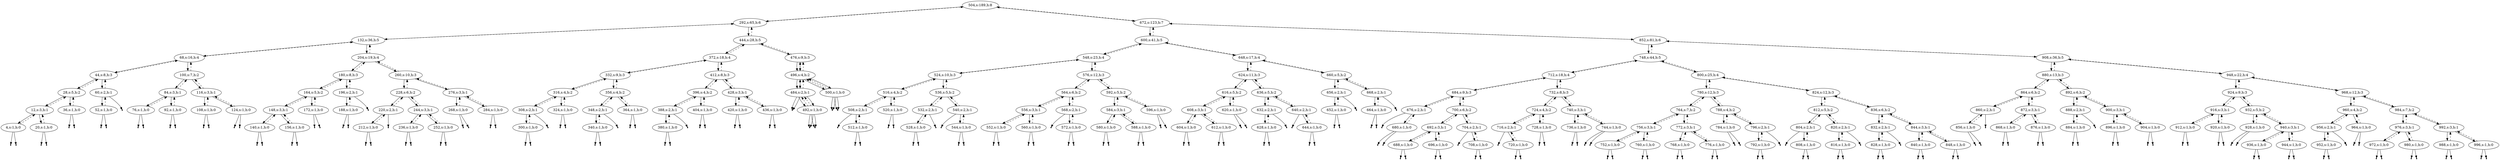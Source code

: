 digraph Blahblah{
{rank = same ; "504"};
nulll4 [shape=point];
4 -> nulll4;
4[label="4,s:1,h:0"];
4 -> 12[style=dashed];
nullr4 [shape=point];
4 -> nullr4;
12 -> 4;
12[label="12,s:3,h:1"];
12 -> 28[style=dashed];
nulll20 [shape=point];
20 -> nulll20;
20[label="20,s:1,h:0"];
20 -> 12[style=dashed];
nullr20 [shape=point];
20 -> nullr20;
12 -> 20;
28 -> 12;
28[label="28,s:5,h:2"];
28 -> 44[style=dashed];
nulll36 [shape=point];
36 -> nulll36;
36[label="36,s:1,h:0"];
36 -> 28[style=dashed];
nullr36 [shape=point];
36 -> nullr36;
28 -> 36;
44 -> 28;
44[label="44,s:8,h:3"];
44 -> 68[style=dashed];
nulll52 [shape=point];
52 -> nulll52;
52[label="52,s:1,h:0"];
52 -> 60[style=dashed];
nullr52 [shape=point];
52 -> nullr52;
60 -> 52;
60[label="60,s:2,h:1"];
60 -> 44[style=dashed];
nullr60 [shape=point];
60 -> nullr60;
44 -> 60;
68 -> 44;
68[label="68,s:16,h:4"];
68 -> 132[style=dashed];
nulll76 [shape=point];
76 -> nulll76;
76[label="76,s:1,h:0"];
76 -> 84[style=dashed];
nullr76 [shape=point];
76 -> nullr76;
84 -> 76;
84[label="84,s:3,h:1"];
84 -> 100[style=dashed];
nulll92 [shape=point];
92 -> nulll92;
92[label="92,s:1,h:0"];
92 -> 84[style=dashed];
nullr92 [shape=point];
92 -> nullr92;
84 -> 92;
100 -> 84;
100[label="100,s:7,h:2"];
100 -> 68[style=dashed];
nulll108 [shape=point];
108 -> nulll108;
108[label="108,s:1,h:0"];
108 -> 116[style=dashed];
nullr108 [shape=point];
108 -> nullr108;
116 -> 108;
116[label="116,s:3,h:1"];
116 -> 100[style=dashed];
nulll124 [shape=point];
124 -> nulll124;
124[label="124,s:1,h:0"];
124 -> 116[style=dashed];
nullr124 [shape=point];
124 -> nullr124;
116 -> 124;
100 -> 116;
68 -> 100;
132 -> 68;
132[label="132,s:36,h:5"];
132 -> 292[style=dashed];
nulll140 [shape=point];
140 -> nulll140;
140[label="140,s:1,h:0"];
140 -> 148[style=dashed];
nullr140 [shape=point];
140 -> nullr140;
148 -> 140;
148[label="148,s:3,h:1"];
148 -> 164[style=dashed];
nulll156 [shape=point];
156 -> nulll156;
156[label="156,s:1,h:0"];
156 -> 148[style=dashed];
nullr156 [shape=point];
156 -> nullr156;
148 -> 156;
164 -> 148;
164[label="164,s:5,h:2"];
164 -> 180[style=dashed];
nulll172 [shape=point];
172 -> nulll172;
172[label="172,s:1,h:0"];
172 -> 164[style=dashed];
nullr172 [shape=point];
172 -> nullr172;
164 -> 172;
180 -> 164;
180[label="180,s:8,h:3"];
180 -> 204[style=dashed];
nulll188 [shape=point];
188 -> nulll188;
188[label="188,s:1,h:0"];
188 -> 196[style=dashed];
nullr188 [shape=point];
188 -> nullr188;
196 -> 188;
196[label="196,s:2,h:1"];
196 -> 180[style=dashed];
nullr196 [shape=point];
196 -> nullr196;
180 -> 196;
204 -> 180;
204[label="204,s:19,h:4"];
204 -> 132[style=dashed];
nulll212 [shape=point];
212 -> nulll212;
212[label="212,s:1,h:0"];
212 -> 220[style=dashed];
nullr212 [shape=point];
212 -> nullr212;
220 -> 212;
220[label="220,s:2,h:1"];
220 -> 228[style=dashed];
nullr220 [shape=point];
220 -> nullr220;
228 -> 220;
228[label="228,s:6,h:2"];
228 -> 260[style=dashed];
nulll236 [shape=point];
236 -> nulll236;
236[label="236,s:1,h:0"];
236 -> 244[style=dashed];
nullr236 [shape=point];
236 -> nullr236;
244 -> 236;
244[label="244,s:3,h:1"];
244 -> 228[style=dashed];
nulll252 [shape=point];
252 -> nulll252;
252[label="252,s:1,h:0"];
252 -> 244[style=dashed];
nullr252 [shape=point];
252 -> nullr252;
244 -> 252;
228 -> 244;
260 -> 228;
260[label="260,s:10,h:3"];
260 -> 204[style=dashed];
nulll268 [shape=point];
268 -> nulll268;
268[label="268,s:1,h:0"];
268 -> 276[style=dashed];
nullr268 [shape=point];
268 -> nullr268;
276 -> 268;
276[label="276,s:3,h:1"];
276 -> 260[style=dashed];
nulll284 [shape=point];
284 -> nulll284;
284[label="284,s:1,h:0"];
284 -> 276[style=dashed];
nullr284 [shape=point];
284 -> nullr284;
276 -> 284;
260 -> 276;
204 -> 260;
132 -> 204;
292 -> 132;
292[label="292,s:65,h:6"];
292 -> 504[style=dashed];
nulll300 [shape=point];
300 -> nulll300;
300[label="300,s:1,h:0"];
300 -> 308[style=dashed];
nullr300 [shape=point];
300 -> nullr300;
308 -> 300;
308[label="308,s:2,h:1"];
308 -> 316[style=dashed];
nullr308 [shape=point];
308 -> nullr308;
316 -> 308;
316[label="316,s:4,h:2"];
316 -> 332[style=dashed];
nulll324 [shape=point];
324 -> nulll324;
324[label="324,s:1,h:0"];
324 -> 316[style=dashed];
nullr324 [shape=point];
324 -> nullr324;
316 -> 324;
332 -> 316;
332[label="332,s:9,h:3"];
332 -> 372[style=dashed];
nulll340 [shape=point];
340 -> nulll340;
340[label="340,s:1,h:0"];
340 -> 348[style=dashed];
nullr340 [shape=point];
340 -> nullr340;
348 -> 340;
348[label="348,s:2,h:1"];
348 -> 356[style=dashed];
nullr348 [shape=point];
348 -> nullr348;
356 -> 348;
356[label="356,s:4,h:2"];
356 -> 332[style=dashed];
nulll364 [shape=point];
364 -> nulll364;
364[label="364,s:1,h:0"];
364 -> 356[style=dashed];
nullr364 [shape=point];
364 -> nullr364;
356 -> 364;
332 -> 356;
372 -> 332;
372[label="372,s:18,h:4"];
372 -> 444[style=dashed];
nulll380 [shape=point];
380 -> nulll380;
380[label="380,s:1,h:0"];
380 -> 388[style=dashed];
nullr380 [shape=point];
380 -> nullr380;
388 -> 380;
388[label="388,s:2,h:1"];
388 -> 396[style=dashed];
nullr388 [shape=point];
388 -> nullr388;
396 -> 388;
396[label="396,s:4,h:2"];
396 -> 412[style=dashed];
nulll404 [shape=point];
404 -> nulll404;
404[label="404,s:1,h:0"];
404 -> 396[style=dashed];
nullr404 [shape=point];
404 -> nullr404;
396 -> 404;
412 -> 396;
412[label="412,s:8,h:3"];
412 -> 372[style=dashed];
nulll420 [shape=point];
420 -> nulll420;
420[label="420,s:1,h:0"];
420 -> 428[style=dashed];
nullr420 [shape=point];
420 -> nullr420;
428 -> 420;
428[label="428,s:3,h:1"];
428 -> 412[style=dashed];
nulll436 [shape=point];
436 -> nulll436;
436[label="436,s:1,h:0"];
436 -> 428[style=dashed];
nullr436 [shape=point];
436 -> nullr436;
428 -> 436;
412 -> 428;
372 -> 412;
444 -> 372;
444[label="444,s:28,h:5"];
444 -> 292[style=dashed];
nulll484 [shape=point];
484 -> nulll484;
484[label="484,s:2,h:1"];
484 -> 496[style=dashed];
nulll492 [shape=point];
492 -> nulll492;
492[label="492,s:1,h:0"];
492 -> 484[style=dashed];
nullr492 [shape=point];
492 -> nullr492;
484 -> 492;
496 -> 484;
496[label="496,s:4,h:2"];
496 -> 476[style=dashed];
nulll500 [shape=point];
500 -> nulll500;
500[label="500,s:1,h:0"];
500 -> 496[style=dashed];
nullr500 [shape=point];
500 -> nullr500;
496 -> 500;
476 -> 496;
476[label="476,s:9,h:3"];
476 -> 444[style=dashed];
nulll484 [shape=point];
484 -> nulll484;
484[label="484,s:2,h:1"];
484 -> 496[style=dashed];
nulll492 [shape=point];
492 -> nulll492;
492[label="492,s:1,h:0"];
492 -> 484[style=dashed];
nullr492 [shape=point];
492 -> nullr492;
484 -> 492;
496 -> 484;
496[label="496,s:4,h:2"];
496 -> 476[style=dashed];
nulll500 [shape=point];
500 -> nulll500;
500[label="500,s:1,h:0"];
500 -> 496[style=dashed];
nullr500 [shape=point];
500 -> nullr500;
496 -> 500;
476 -> 496;
444 -> 476;
292 -> 444;
504 -> 292;
504[label="504,s:189,h:8"];
nulll508 [shape=point];
508 -> nulll508;
508[label="508,s:2,h:1"];
508 -> 516[style=dashed];
nulll512 [shape=point];
512 -> nulll512;
512[label="512,s:1,h:0"];
512 -> 508[style=dashed];
nullr512 [shape=point];
512 -> nullr512;
508 -> 512;
516 -> 508;
516[label="516,s:4,h:2"];
516 -> 524[style=dashed];
nulll520 [shape=point];
520 -> nulll520;
520[label="520,s:1,h:0"];
520 -> 516[style=dashed];
nullr520 [shape=point];
520 -> nullr520;
516 -> 520;
524 -> 516;
524[label="524,s:10,h:3"];
524 -> 548[style=dashed];
nulll528 [shape=point];
528 -> nulll528;
528[label="528,s:1,h:0"];
528 -> 532[style=dashed];
nullr528 [shape=point];
528 -> nullr528;
532 -> 528;
532[label="532,s:2,h:1"];
532 -> 536[style=dashed];
nullr532 [shape=point];
532 -> nullr532;
536 -> 532;
536[label="536,s:5,h:2"];
536 -> 524[style=dashed];
nulll540 [shape=point];
540 -> nulll540;
540[label="540,s:2,h:1"];
540 -> 536[style=dashed];
nulll544 [shape=point];
544 -> nulll544;
544[label="544,s:1,h:0"];
544 -> 540[style=dashed];
nullr544 [shape=point];
544 -> nullr544;
540 -> 544;
536 -> 540;
524 -> 536;
548 -> 524;
548[label="548,s:23,h:4"];
548 -> 600[style=dashed];
nulll552 [shape=point];
552 -> nulll552;
552[label="552,s:1,h:0"];
552 -> 556[style=dashed];
nullr552 [shape=point];
552 -> nullr552;
556 -> 552;
556[label="556,s:3,h:1"];
556 -> 564[style=dashed];
nulll560 [shape=point];
560 -> nulll560;
560[label="560,s:1,h:0"];
560 -> 556[style=dashed];
nullr560 [shape=point];
560 -> nullr560;
556 -> 560;
564 -> 556;
564[label="564,s:6,h:2"];
564 -> 576[style=dashed];
nulll568 [shape=point];
568 -> nulll568;
568[label="568,s:2,h:1"];
568 -> 564[style=dashed];
nulll572 [shape=point];
572 -> nulll572;
572[label="572,s:1,h:0"];
572 -> 568[style=dashed];
nullr572 [shape=point];
572 -> nullr572;
568 -> 572;
564 -> 568;
576 -> 564;
576[label="576,s:12,h:3"];
576 -> 548[style=dashed];
nulll580 [shape=point];
580 -> nulll580;
580[label="580,s:1,h:0"];
580 -> 584[style=dashed];
nullr580 [shape=point];
580 -> nullr580;
584 -> 580;
584[label="584,s:3,h:1"];
584 -> 592[style=dashed];
nulll588 [shape=point];
588 -> nulll588;
588[label="588,s:1,h:0"];
588 -> 584[style=dashed];
nullr588 [shape=point];
588 -> nullr588;
584 -> 588;
592 -> 584;
592[label="592,s:5,h:2"];
592 -> 576[style=dashed];
nulll596 [shape=point];
596 -> nulll596;
596[label="596,s:1,h:0"];
596 -> 592[style=dashed];
nullr596 [shape=point];
596 -> nullr596;
592 -> 596;
576 -> 592;
548 -> 576;
600 -> 548;
600[label="600,s:41,h:5"];
600 -> 672[style=dashed];
nulll604 [shape=point];
604 -> nulll604;
604[label="604,s:1,h:0"];
604 -> 608[style=dashed];
nullr604 [shape=point];
604 -> nullr604;
608 -> 604;
608[label="608,s:3,h:1"];
608 -> 616[style=dashed];
nulll612 [shape=point];
612 -> nulll612;
612[label="612,s:1,h:0"];
612 -> 608[style=dashed];
nullr612 [shape=point];
612 -> nullr612;
608 -> 612;
616 -> 608;
616[label="616,s:5,h:2"];
616 -> 624[style=dashed];
nulll620 [shape=point];
620 -> nulll620;
620[label="620,s:1,h:0"];
620 -> 616[style=dashed];
nullr620 [shape=point];
620 -> nullr620;
616 -> 620;
624 -> 616;
624[label="624,s:11,h:3"];
624 -> 648[style=dashed];
nulll628 [shape=point];
628 -> nulll628;
628[label="628,s:1,h:0"];
628 -> 632[style=dashed];
nullr628 [shape=point];
628 -> nullr628;
632 -> 628;
632[label="632,s:2,h:1"];
632 -> 636[style=dashed];
nullr632 [shape=point];
632 -> nullr632;
636 -> 632;
636[label="636,s:5,h:2"];
636 -> 624[style=dashed];
nulll640 [shape=point];
640 -> nulll640;
640[label="640,s:2,h:1"];
640 -> 636[style=dashed];
nulll644 [shape=point];
644 -> nulll644;
644[label="644,s:1,h:0"];
644 -> 640[style=dashed];
nullr644 [shape=point];
644 -> nullr644;
640 -> 644;
636 -> 640;
624 -> 636;
648 -> 624;
648[label="648,s:17,h:4"];
648 -> 600[style=dashed];
nulll652 [shape=point];
652 -> nulll652;
652[label="652,s:1,h:0"];
652 -> 656[style=dashed];
nullr652 [shape=point];
652 -> nullr652;
656 -> 652;
656[label="656,s:2,h:1"];
656 -> 660[style=dashed];
nullr656 [shape=point];
656 -> nullr656;
660 -> 656;
660[label="660,s:5,h:2"];
660 -> 648[style=dashed];
nulll664 [shape=point];
664 -> nulll664;
664[label="664,s:1,h:0"];
664 -> 668[style=dashed];
nullr664 [shape=point];
664 -> nullr664;
668 -> 664;
668[label="668,s:2,h:1"];
668 -> 660[style=dashed];
nullr668 [shape=point];
668 -> nullr668;
660 -> 668;
648 -> 660;
600 -> 648;
672 -> 600;
672[label="672,s:123,h:7"];
672 -> 504[style=dashed];
nulll676 [shape=point];
676 -> nulll676;
676[label="676,s:2,h:1"];
676 -> 684[style=dashed];
nulll680 [shape=point];
680 -> nulll680;
680[label="680,s:1,h:0"];
680 -> 676[style=dashed];
nullr680 [shape=point];
680 -> nullr680;
676 -> 680;
684 -> 676;
684[label="684,s:9,h:3"];
684 -> 712[style=dashed];
nulll688 [shape=point];
688 -> nulll688;
688[label="688,s:1,h:0"];
688 -> 692[style=dashed];
nullr688 [shape=point];
688 -> nullr688;
692 -> 688;
692[label="692,s:3,h:1"];
692 -> 700[style=dashed];
nulll696 [shape=point];
696 -> nulll696;
696[label="696,s:1,h:0"];
696 -> 692[style=dashed];
nullr696 [shape=point];
696 -> nullr696;
692 -> 696;
700 -> 692;
700[label="700,s:6,h:2"];
700 -> 684[style=dashed];
nulll704 [shape=point];
704 -> nulll704;
704[label="704,s:2,h:1"];
704 -> 700[style=dashed];
nulll708 [shape=point];
708 -> nulll708;
708[label="708,s:1,h:0"];
708 -> 704[style=dashed];
nullr708 [shape=point];
708 -> nullr708;
704 -> 708;
700 -> 704;
684 -> 700;
712 -> 684;
712[label="712,s:18,h:4"];
712 -> 748[style=dashed];
nulll716 [shape=point];
716 -> nulll716;
716[label="716,s:2,h:1"];
716 -> 724[style=dashed];
nulll720 [shape=point];
720 -> nulll720;
720[label="720,s:1,h:0"];
720 -> 716[style=dashed];
nullr720 [shape=point];
720 -> nullr720;
716 -> 720;
724 -> 716;
724[label="724,s:4,h:2"];
724 -> 732[style=dashed];
nulll728 [shape=point];
728 -> nulll728;
728[label="728,s:1,h:0"];
728 -> 724[style=dashed];
nullr728 [shape=point];
728 -> nullr728;
724 -> 728;
732 -> 724;
732[label="732,s:8,h:3"];
732 -> 712[style=dashed];
nulll736 [shape=point];
736 -> nulll736;
736[label="736,s:1,h:0"];
736 -> 740[style=dashed];
nullr736 [shape=point];
736 -> nullr736;
740 -> 736;
740[label="740,s:3,h:1"];
740 -> 732[style=dashed];
nulll744 [shape=point];
744 -> nulll744;
744[label="744,s:1,h:0"];
744 -> 740[style=dashed];
nullr744 [shape=point];
744 -> nullr744;
740 -> 744;
732 -> 740;
712 -> 732;
748 -> 712;
748[label="748,s:44,h:5"];
748 -> 852[style=dashed];
nulll752 [shape=point];
752 -> nulll752;
752[label="752,s:1,h:0"];
752 -> 756[style=dashed];
nullr752 [shape=point];
752 -> nullr752;
756 -> 752;
756[label="756,s:3,h:1"];
756 -> 764[style=dashed];
nulll760 [shape=point];
760 -> nulll760;
760[label="760,s:1,h:0"];
760 -> 756[style=dashed];
nullr760 [shape=point];
760 -> nullr760;
756 -> 760;
764 -> 756;
764[label="764,s:7,h:2"];
764 -> 780[style=dashed];
nulll768 [shape=point];
768 -> nulll768;
768[label="768,s:1,h:0"];
768 -> 772[style=dashed];
nullr768 [shape=point];
768 -> nullr768;
772 -> 768;
772[label="772,s:3,h:1"];
772 -> 764[style=dashed];
nulll776 [shape=point];
776 -> nulll776;
776[label="776,s:1,h:0"];
776 -> 772[style=dashed];
nullr776 [shape=point];
776 -> nullr776;
772 -> 776;
764 -> 772;
780 -> 764;
780[label="780,s:12,h:3"];
780 -> 800[style=dashed];
nulll784 [shape=point];
784 -> nulll784;
784[label="784,s:1,h:0"];
784 -> 788[style=dashed];
nullr784 [shape=point];
784 -> nullr784;
788 -> 784;
788[label="788,s:4,h:2"];
788 -> 780[style=dashed];
nulll792 [shape=point];
792 -> nulll792;
792[label="792,s:1,h:0"];
792 -> 796[style=dashed];
nullr792 [shape=point];
792 -> nullr792;
796 -> 792;
796[label="796,s:2,h:1"];
796 -> 788[style=dashed];
nullr796 [shape=point];
796 -> nullr796;
788 -> 796;
780 -> 788;
800 -> 780;
800[label="800,s:25,h:4"];
800 -> 748[style=dashed];
nulll804 [shape=point];
804 -> nulll804;
804[label="804,s:2,h:1"];
804 -> 812[style=dashed];
nulll808 [shape=point];
808 -> nulll808;
808[label="808,s:1,h:0"];
808 -> 804[style=dashed];
nullr808 [shape=point];
808 -> nullr808;
804 -> 808;
812 -> 804;
812[label="812,s:5,h:2"];
812 -> 824[style=dashed];
nulll816 [shape=point];
816 -> nulll816;
816[label="816,s:1,h:0"];
816 -> 820[style=dashed];
nullr816 [shape=point];
816 -> nullr816;
820 -> 816;
820[label="820,s:2,h:1"];
820 -> 812[style=dashed];
nullr820 [shape=point];
820 -> nullr820;
812 -> 820;
824 -> 812;
824[label="824,s:12,h:3"];
824 -> 800[style=dashed];
nulll828 [shape=point];
828 -> nulll828;
828[label="828,s:1,h:0"];
828 -> 832[style=dashed];
nullr828 [shape=point];
828 -> nullr828;
832 -> 828;
832[label="832,s:2,h:1"];
832 -> 836[style=dashed];
nullr832 [shape=point];
832 -> nullr832;
836 -> 832;
836[label="836,s:6,h:2"];
836 -> 824[style=dashed];
nulll840 [shape=point];
840 -> nulll840;
840[label="840,s:1,h:0"];
840 -> 844[style=dashed];
nullr840 [shape=point];
840 -> nullr840;
844 -> 840;
844[label="844,s:3,h:1"];
844 -> 836[style=dashed];
nulll848 [shape=point];
848 -> nulll848;
848[label="848,s:1,h:0"];
848 -> 844[style=dashed];
nullr848 [shape=point];
848 -> nullr848;
844 -> 848;
836 -> 844;
824 -> 836;
800 -> 824;
748 -> 800;
852 -> 748;
852[label="852,s:81,h:6"];
852 -> 672[style=dashed];
nulll856 [shape=point];
856 -> nulll856;
856[label="856,s:1,h:0"];
856 -> 860[style=dashed];
nullr856 [shape=point];
856 -> nullr856;
860 -> 856;
860[label="860,s:2,h:1"];
860 -> 864[style=dashed];
nullr860 [shape=point];
860 -> nullr860;
864 -> 860;
864[label="864,s:6,h:2"];
864 -> 880[style=dashed];
nulll868 [shape=point];
868 -> nulll868;
868[label="868,s:1,h:0"];
868 -> 872[style=dashed];
nullr868 [shape=point];
868 -> nullr868;
872 -> 868;
872[label="872,s:3,h:1"];
872 -> 864[style=dashed];
nulll876 [shape=point];
876 -> nulll876;
876[label="876,s:1,h:0"];
876 -> 872[style=dashed];
nullr876 [shape=point];
876 -> nullr876;
872 -> 876;
864 -> 872;
880 -> 864;
880[label="880,s:13,h:3"];
880 -> 908[style=dashed];
nulll884 [shape=point];
884 -> nulll884;
884[label="884,s:1,h:0"];
884 -> 888[style=dashed];
nullr884 [shape=point];
884 -> nullr884;
888 -> 884;
888[label="888,s:2,h:1"];
888 -> 892[style=dashed];
nullr888 [shape=point];
888 -> nullr888;
892 -> 888;
892[label="892,s:6,h:2"];
892 -> 880[style=dashed];
nulll896 [shape=point];
896 -> nulll896;
896[label="896,s:1,h:0"];
896 -> 900[style=dashed];
nullr896 [shape=point];
896 -> nullr896;
900 -> 896;
900[label="900,s:3,h:1"];
900 -> 892[style=dashed];
nulll904 [shape=point];
904 -> nulll904;
904[label="904,s:1,h:0"];
904 -> 900[style=dashed];
nullr904 [shape=point];
904 -> nullr904;
900 -> 904;
892 -> 900;
880 -> 892;
908 -> 880;
908[label="908,s:36,h:5"];
908 -> 852[style=dashed];
nulll912 [shape=point];
912 -> nulll912;
912[label="912,s:1,h:0"];
912 -> 916[style=dashed];
nullr912 [shape=point];
912 -> nullr912;
916 -> 912;
916[label="916,s:3,h:1"];
916 -> 924[style=dashed];
nulll920 [shape=point];
920 -> nulll920;
920[label="920,s:1,h:0"];
920 -> 916[style=dashed];
nullr920 [shape=point];
920 -> nullr920;
916 -> 920;
924 -> 916;
924[label="924,s:9,h:3"];
924 -> 948[style=dashed];
nulll928 [shape=point];
928 -> nulll928;
928[label="928,s:1,h:0"];
928 -> 932[style=dashed];
nullr928 [shape=point];
928 -> nullr928;
932 -> 928;
932[label="932,s:5,h:2"];
932 -> 924[style=dashed];
nulll936 [shape=point];
936 -> nulll936;
936[label="936,s:1,h:0"];
936 -> 940[style=dashed];
nullr936 [shape=point];
936 -> nullr936;
940 -> 936;
940[label="940,s:3,h:1"];
940 -> 932[style=dashed];
nulll944 [shape=point];
944 -> nulll944;
944[label="944,s:1,h:0"];
944 -> 940[style=dashed];
nullr944 [shape=point];
944 -> nullr944;
940 -> 944;
932 -> 940;
924 -> 932;
948 -> 924;
948[label="948,s:22,h:4"];
948 -> 908[style=dashed];
nulll952 [shape=point];
952 -> nulll952;
952[label="952,s:1,h:0"];
952 -> 956[style=dashed];
nullr952 [shape=point];
952 -> nullr952;
956 -> 952;
956[label="956,s:2,h:1"];
956 -> 960[style=dashed];
nullr956 [shape=point];
956 -> nullr956;
960 -> 956;
960[label="960,s:4,h:2"];
960 -> 968[style=dashed];
nulll964 [shape=point];
964 -> nulll964;
964[label="964,s:1,h:0"];
964 -> 960[style=dashed];
nullr964 [shape=point];
964 -> nullr964;
960 -> 964;
968 -> 960;
968[label="968,s:12,h:3"];
968 -> 948[style=dashed];
nulll972 [shape=point];
972 -> nulll972;
972[label="972,s:1,h:0"];
972 -> 976[style=dashed];
nullr972 [shape=point];
972 -> nullr972;
976 -> 972;
976[label="976,s:3,h:1"];
976 -> 984[style=dashed];
nulll980 [shape=point];
980 -> nulll980;
980[label="980,s:1,h:0"];
980 -> 976[style=dashed];
nullr980 [shape=point];
980 -> nullr980;
976 -> 980;
984 -> 976;
984[label="984,s:7,h:2"];
984 -> 968[style=dashed];
nulll988 [shape=point];
988 -> nulll988;
988[label="988,s:1,h:0"];
988 -> 992[style=dashed];
nullr988 [shape=point];
988 -> nullr988;
992 -> 988;
992[label="992,s:3,h:1"];
992 -> 984[style=dashed];
nulll996 [shape=point];
996 -> nulll996;
996[label="996,s:1,h:0"];
996 -> 992[style=dashed];
nullr996 [shape=point];
996 -> nullr996;
992 -> 996;
984 -> 992;
968 -> 984;
948 -> 968;
908 -> 948;
852 -> 908;
672 -> 852;
504 -> 672;
}